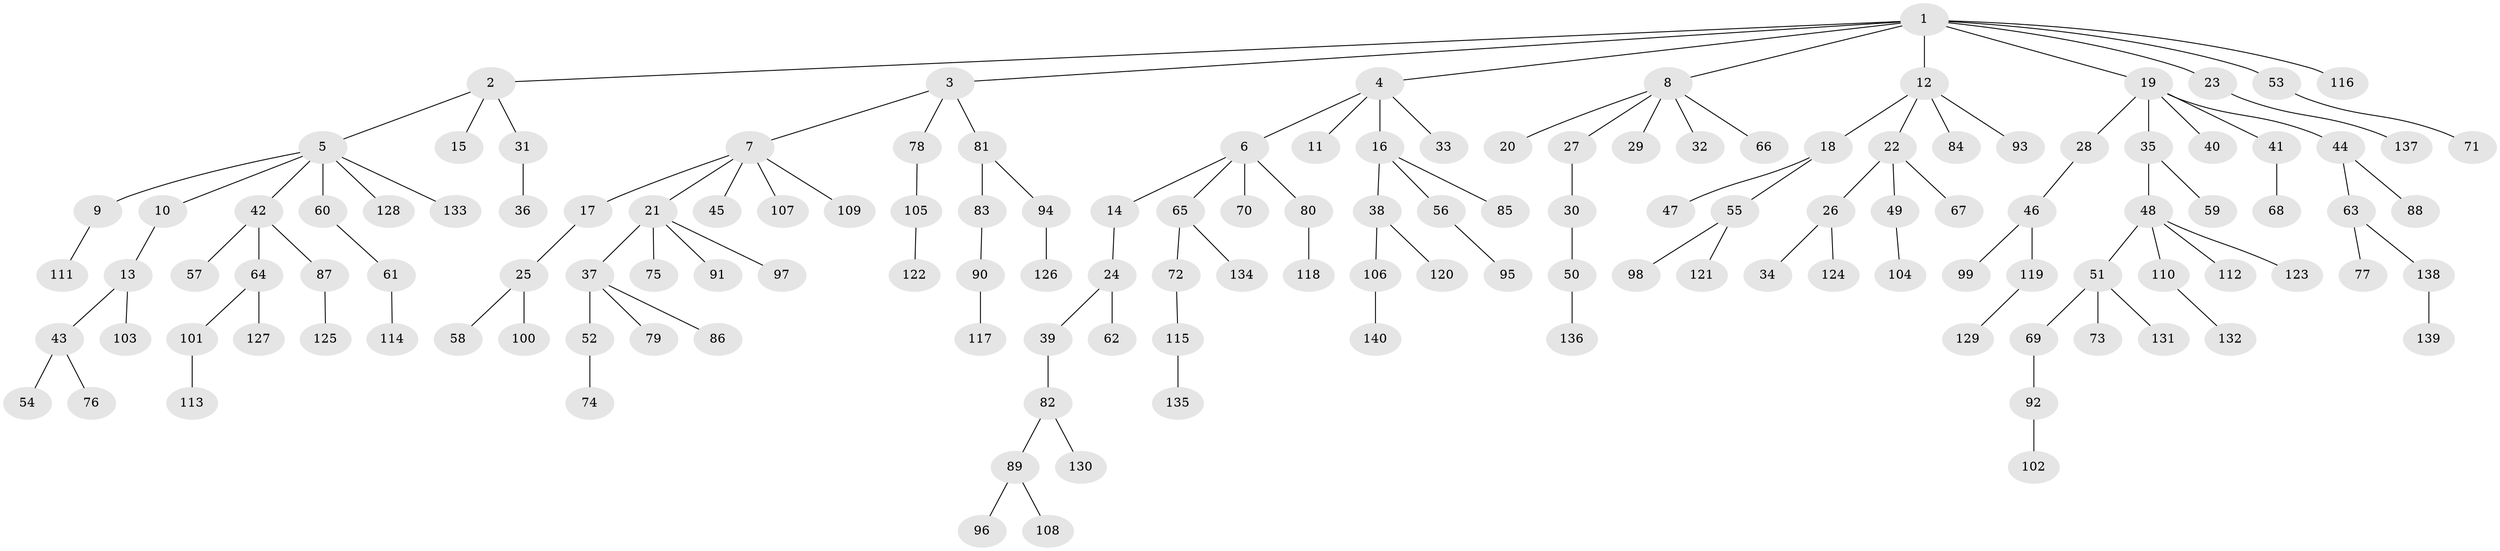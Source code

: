 // coarse degree distribution, {2: 0.2755102040816326, 5: 0.04081632653061224, 1: 0.5816326530612245, 4: 0.02040816326530612, 15: 0.01020408163265306, 3: 0.04081632653061224, 9: 0.02040816326530612, 10: 0.01020408163265306}
// Generated by graph-tools (version 1.1) at 2025/56/03/04/25 21:56:34]
// undirected, 140 vertices, 139 edges
graph export_dot {
graph [start="1"]
  node [color=gray90,style=filled];
  1;
  2;
  3;
  4;
  5;
  6;
  7;
  8;
  9;
  10;
  11;
  12;
  13;
  14;
  15;
  16;
  17;
  18;
  19;
  20;
  21;
  22;
  23;
  24;
  25;
  26;
  27;
  28;
  29;
  30;
  31;
  32;
  33;
  34;
  35;
  36;
  37;
  38;
  39;
  40;
  41;
  42;
  43;
  44;
  45;
  46;
  47;
  48;
  49;
  50;
  51;
  52;
  53;
  54;
  55;
  56;
  57;
  58;
  59;
  60;
  61;
  62;
  63;
  64;
  65;
  66;
  67;
  68;
  69;
  70;
  71;
  72;
  73;
  74;
  75;
  76;
  77;
  78;
  79;
  80;
  81;
  82;
  83;
  84;
  85;
  86;
  87;
  88;
  89;
  90;
  91;
  92;
  93;
  94;
  95;
  96;
  97;
  98;
  99;
  100;
  101;
  102;
  103;
  104;
  105;
  106;
  107;
  108;
  109;
  110;
  111;
  112;
  113;
  114;
  115;
  116;
  117;
  118;
  119;
  120;
  121;
  122;
  123;
  124;
  125;
  126;
  127;
  128;
  129;
  130;
  131;
  132;
  133;
  134;
  135;
  136;
  137;
  138;
  139;
  140;
  1 -- 2;
  1 -- 3;
  1 -- 4;
  1 -- 8;
  1 -- 12;
  1 -- 19;
  1 -- 23;
  1 -- 53;
  1 -- 116;
  2 -- 5;
  2 -- 15;
  2 -- 31;
  3 -- 7;
  3 -- 78;
  3 -- 81;
  4 -- 6;
  4 -- 11;
  4 -- 16;
  4 -- 33;
  5 -- 9;
  5 -- 10;
  5 -- 42;
  5 -- 60;
  5 -- 128;
  5 -- 133;
  6 -- 14;
  6 -- 65;
  6 -- 70;
  6 -- 80;
  7 -- 17;
  7 -- 21;
  7 -- 45;
  7 -- 107;
  7 -- 109;
  8 -- 20;
  8 -- 27;
  8 -- 29;
  8 -- 32;
  8 -- 66;
  9 -- 111;
  10 -- 13;
  12 -- 18;
  12 -- 22;
  12 -- 84;
  12 -- 93;
  13 -- 43;
  13 -- 103;
  14 -- 24;
  16 -- 38;
  16 -- 56;
  16 -- 85;
  17 -- 25;
  18 -- 47;
  18 -- 55;
  19 -- 28;
  19 -- 35;
  19 -- 40;
  19 -- 41;
  19 -- 44;
  21 -- 37;
  21 -- 75;
  21 -- 91;
  21 -- 97;
  22 -- 26;
  22 -- 49;
  22 -- 67;
  23 -- 137;
  24 -- 39;
  24 -- 62;
  25 -- 58;
  25 -- 100;
  26 -- 34;
  26 -- 124;
  27 -- 30;
  28 -- 46;
  30 -- 50;
  31 -- 36;
  35 -- 48;
  35 -- 59;
  37 -- 52;
  37 -- 79;
  37 -- 86;
  38 -- 106;
  38 -- 120;
  39 -- 82;
  41 -- 68;
  42 -- 57;
  42 -- 64;
  42 -- 87;
  43 -- 54;
  43 -- 76;
  44 -- 63;
  44 -- 88;
  46 -- 99;
  46 -- 119;
  48 -- 51;
  48 -- 110;
  48 -- 112;
  48 -- 123;
  49 -- 104;
  50 -- 136;
  51 -- 69;
  51 -- 73;
  51 -- 131;
  52 -- 74;
  53 -- 71;
  55 -- 98;
  55 -- 121;
  56 -- 95;
  60 -- 61;
  61 -- 114;
  63 -- 77;
  63 -- 138;
  64 -- 101;
  64 -- 127;
  65 -- 72;
  65 -- 134;
  69 -- 92;
  72 -- 115;
  78 -- 105;
  80 -- 118;
  81 -- 83;
  81 -- 94;
  82 -- 89;
  82 -- 130;
  83 -- 90;
  87 -- 125;
  89 -- 96;
  89 -- 108;
  90 -- 117;
  92 -- 102;
  94 -- 126;
  101 -- 113;
  105 -- 122;
  106 -- 140;
  110 -- 132;
  115 -- 135;
  119 -- 129;
  138 -- 139;
}
